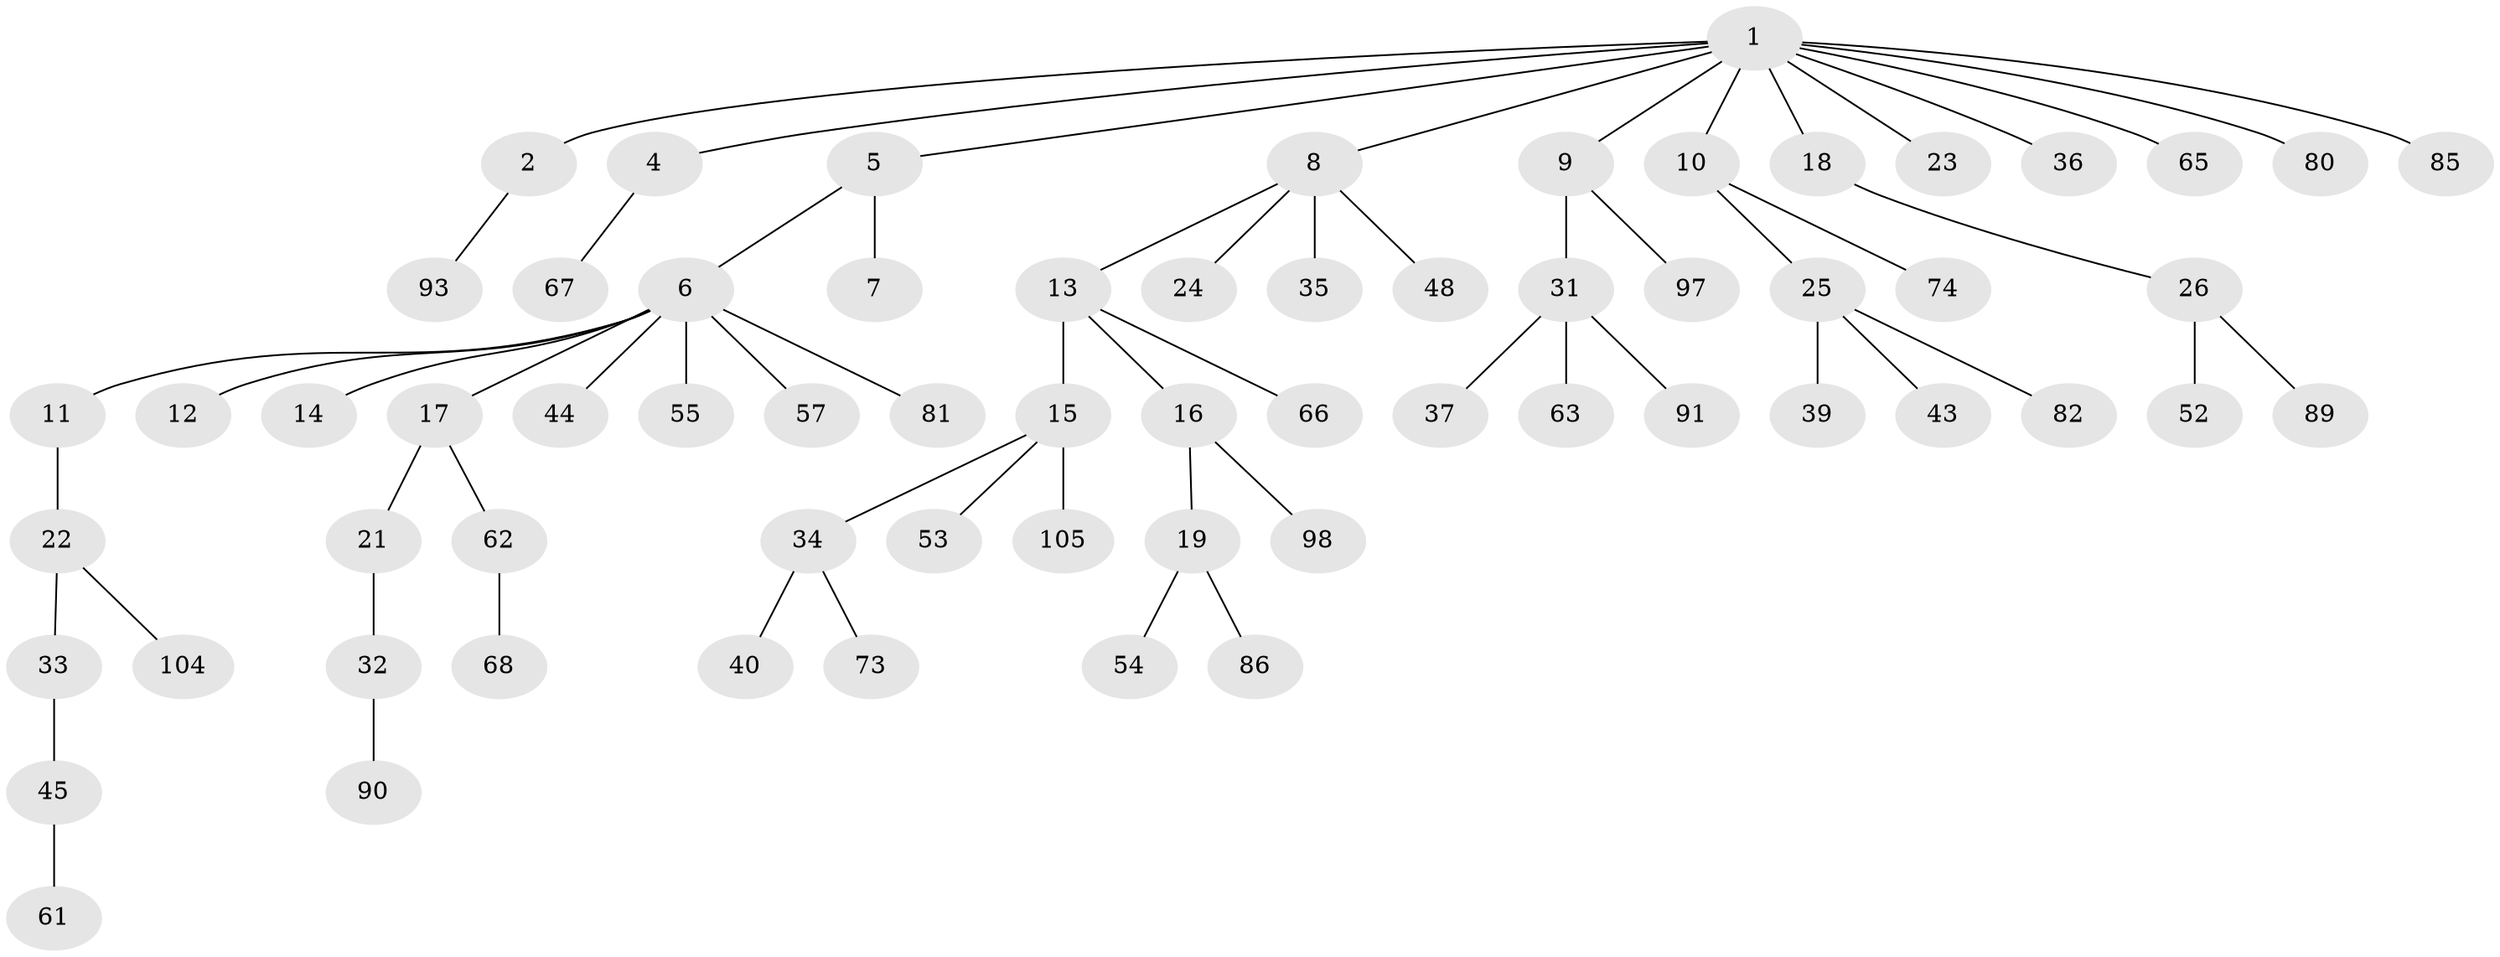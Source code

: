 // original degree distribution, {6: 0.009259259259259259, 2: 0.21296296296296297, 8: 0.009259259259259259, 3: 0.1574074074074074, 9: 0.009259259259259259, 7: 0.009259259259259259, 4: 0.046296296296296294, 1: 0.5277777777777778, 5: 0.018518518518518517}
// Generated by graph-tools (version 1.1) at 2025/19/03/04/25 18:19:22]
// undirected, 64 vertices, 63 edges
graph export_dot {
graph [start="1"]
  node [color=gray90,style=filled];
  1 [super="+3"];
  2;
  4;
  5;
  6;
  7 [super="+101"];
  8 [super="+59+58"];
  9;
  10 [super="+51"];
  11 [super="+46+41"];
  12 [super="+30"];
  13;
  14 [super="+49+107"];
  15;
  16;
  17 [super="+20+56"];
  18;
  19;
  21 [super="+27"];
  22;
  23;
  24 [super="+83+106"];
  25 [super="+47"];
  26;
  31;
  32;
  33;
  34;
  35 [super="+88+92"];
  36 [super="+76"];
  37;
  39;
  40 [super="+108"];
  43 [super="+60"];
  44;
  45;
  48 [super="+96+71"];
  52 [super="+69+100"];
  53;
  54;
  55;
  57 [super="+95"];
  61;
  62;
  63;
  65;
  66 [super="+75"];
  67 [super="+77"];
  68;
  73;
  74;
  80;
  81 [super="+94+103"];
  82;
  85;
  86 [super="+102"];
  89;
  90;
  91;
  93;
  97;
  98;
  104;
  105;
  1 -- 2;
  1 -- 5;
  1 -- 8;
  1 -- 9;
  1 -- 23;
  1 -- 65;
  1 -- 4;
  1 -- 36;
  1 -- 10;
  1 -- 80;
  1 -- 18;
  1 -- 85;
  2 -- 93;
  4 -- 67;
  5 -- 6;
  5 -- 7;
  6 -- 11;
  6 -- 12;
  6 -- 14;
  6 -- 17;
  6 -- 44;
  6 -- 55;
  6 -- 57;
  6 -- 81;
  8 -- 13;
  8 -- 24;
  8 -- 35;
  8 -- 48;
  9 -- 31;
  9 -- 97;
  10 -- 25;
  10 -- 74;
  11 -- 22;
  13 -- 15;
  13 -- 16;
  13 -- 66;
  15 -- 34;
  15 -- 53;
  15 -- 105;
  16 -- 19;
  16 -- 98;
  17 -- 62;
  17 -- 21;
  18 -- 26;
  19 -- 54;
  19 -- 86;
  21 -- 32;
  22 -- 33;
  22 -- 104;
  25 -- 39;
  25 -- 43;
  25 -- 82;
  26 -- 52;
  26 -- 89;
  31 -- 37;
  31 -- 63;
  31 -- 91;
  32 -- 90;
  33 -- 45;
  34 -- 40;
  34 -- 73;
  45 -- 61;
  62 -- 68;
}
